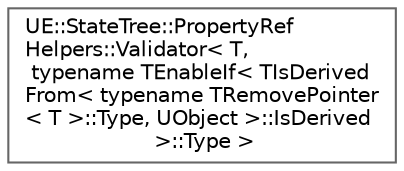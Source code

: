 digraph "Graphical Class Hierarchy"
{
 // INTERACTIVE_SVG=YES
 // LATEX_PDF_SIZE
  bgcolor="transparent";
  edge [fontname=Helvetica,fontsize=10,labelfontname=Helvetica,labelfontsize=10];
  node [fontname=Helvetica,fontsize=10,shape=box,height=0.2,width=0.4];
  rankdir="LR";
  Node0 [id="Node000000",label="UE::StateTree::PropertyRef\lHelpers::Validator\< T,\l typename TEnableIf\< TIsDerived\lFrom\< typename TRemovePointer\l\< T \>::Type, UObject \>::IsDerived\l \>::Type \>",height=0.2,width=0.4,color="grey40", fillcolor="white", style="filled",URL="$d7/d51/structUE_1_1StateTree_1_1PropertyRefHelpers_1_1Validator_3_01T_00_01typename_01TEnableIf_3_01TIsc61b5be75516d746ad041d7995939c84.html",tooltip=" "];
}
